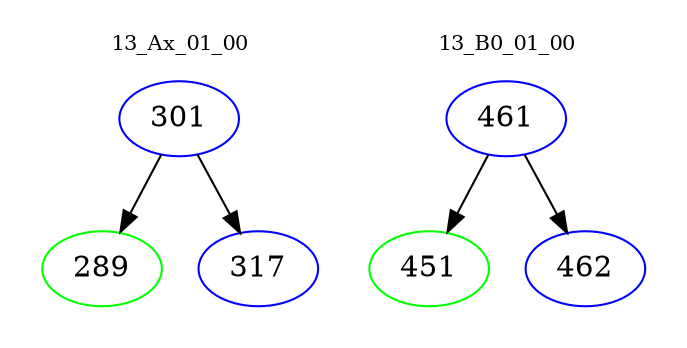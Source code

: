 digraph{
subgraph cluster_0 {
color = white
label = "13_Ax_01_00";
fontsize=10;
T0_301 [label="301", color="blue"]
T0_301 -> T0_289 [color="black"]
T0_289 [label="289", color="green"]
T0_301 -> T0_317 [color="black"]
T0_317 [label="317", color="blue"]
}
subgraph cluster_1 {
color = white
label = "13_B0_01_00";
fontsize=10;
T1_461 [label="461", color="blue"]
T1_461 -> T1_451 [color="black"]
T1_451 [label="451", color="green"]
T1_461 -> T1_462 [color="black"]
T1_462 [label="462", color="blue"]
}
}
